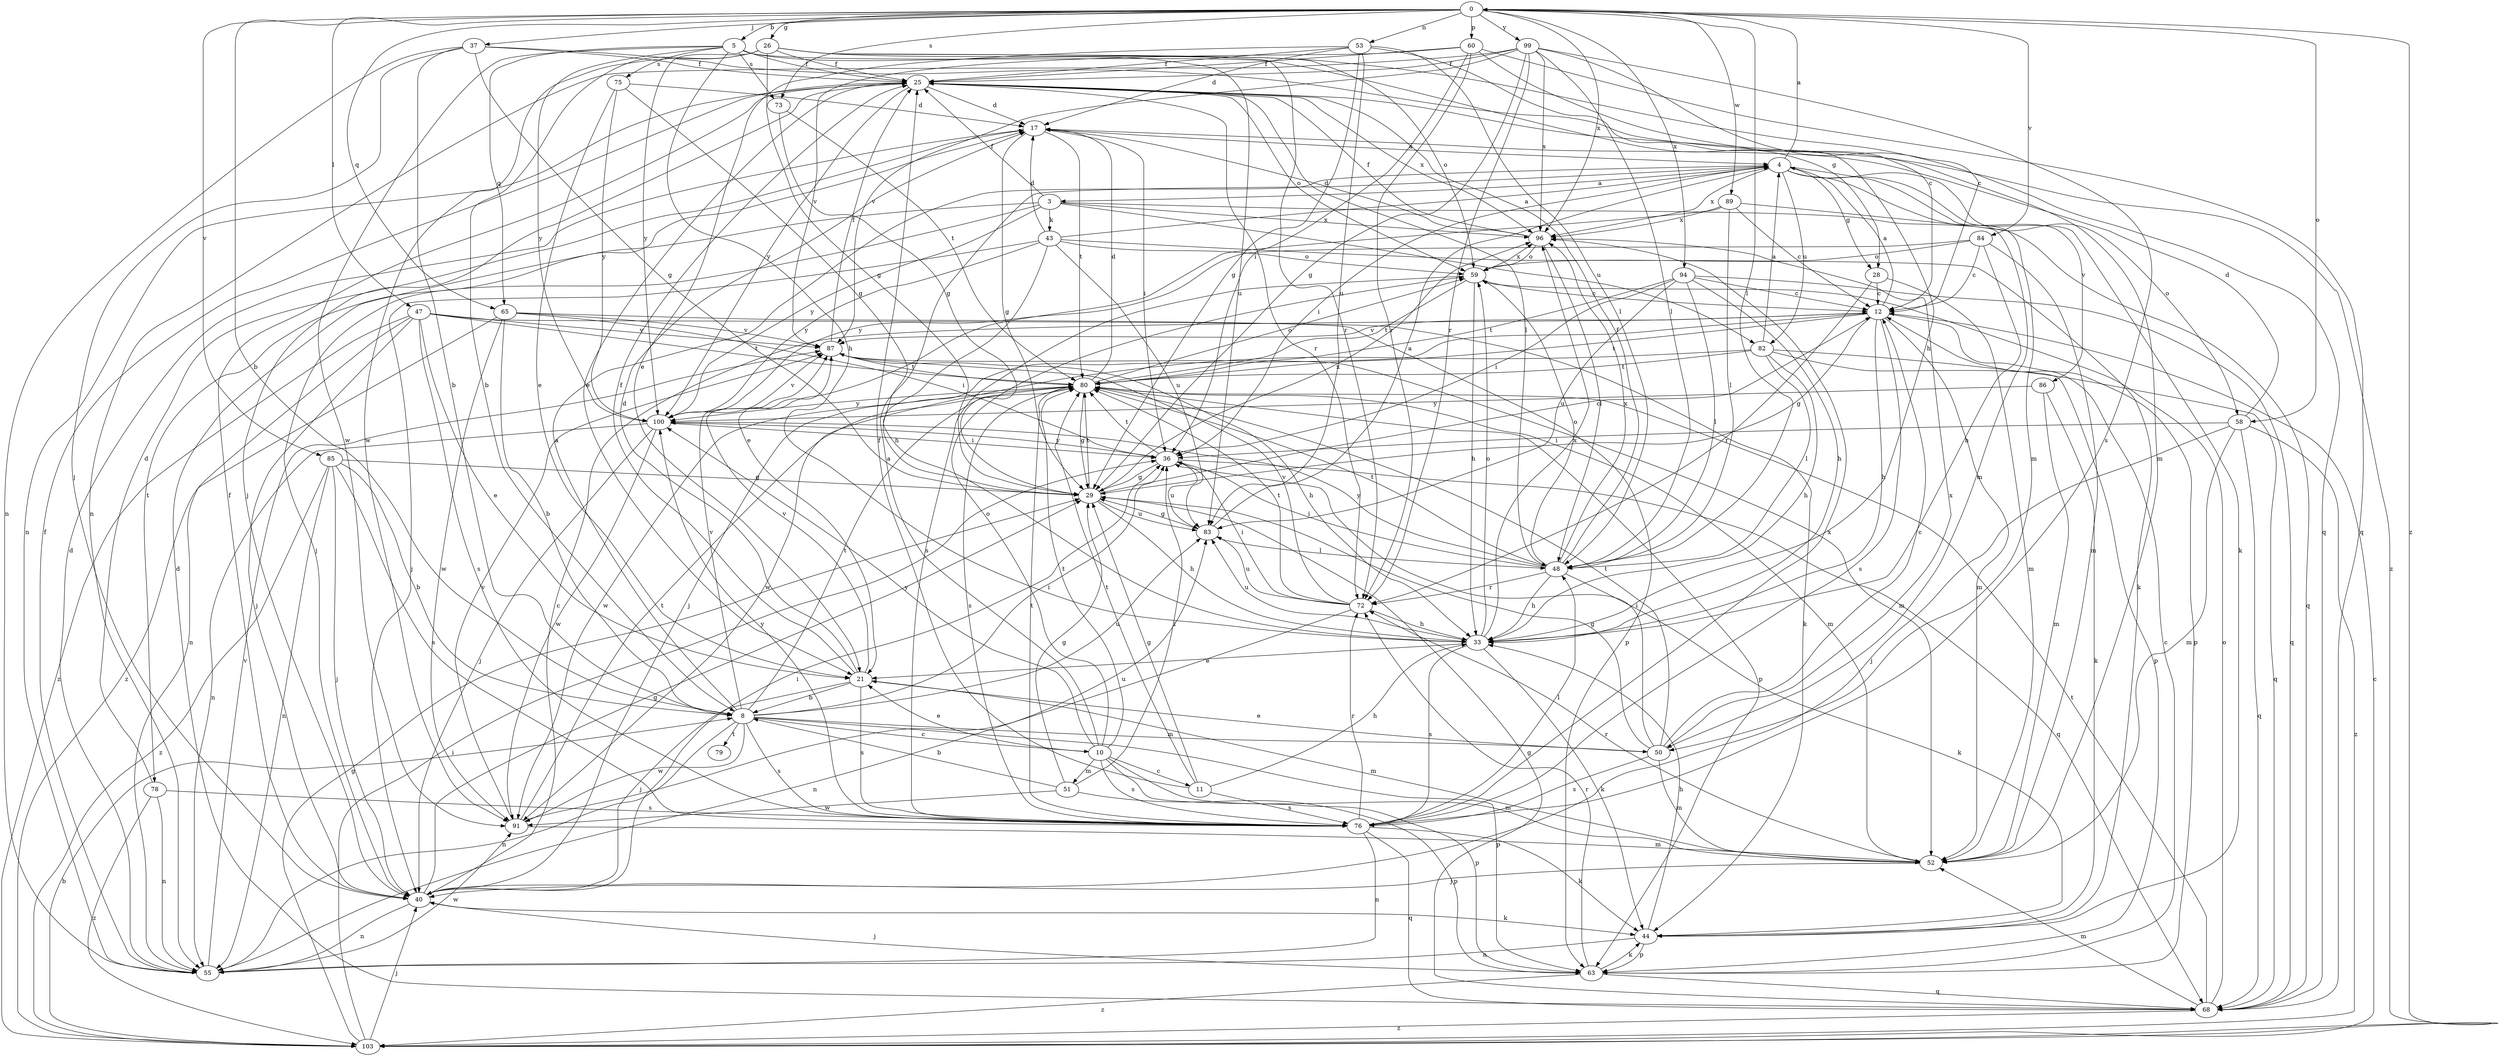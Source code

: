 strict digraph  {
0;
3;
4;
5;
8;
10;
11;
12;
17;
21;
25;
26;
28;
29;
33;
36;
37;
40;
43;
44;
47;
48;
50;
51;
52;
53;
55;
58;
59;
60;
63;
65;
68;
72;
73;
75;
76;
78;
79;
80;
82;
83;
84;
85;
86;
87;
89;
91;
94;
96;
99;
100;
103;
0 -> 5  [label=b];
0 -> 8  [label=b];
0 -> 26  [label=g];
0 -> 37  [label=j];
0 -> 47  [label=l];
0 -> 48  [label=l];
0 -> 53  [label=n];
0 -> 58  [label=o];
0 -> 60  [label=p];
0 -> 65  [label=q];
0 -> 73  [label=s];
0 -> 84  [label=v];
0 -> 85  [label=v];
0 -> 89  [label=w];
0 -> 94  [label=x];
0 -> 96  [label=x];
0 -> 99  [label=y];
0 -> 103  [label=z];
3 -> 25  [label=f];
3 -> 40  [label=j];
3 -> 43  [label=k];
3 -> 50  [label=m];
3 -> 78  [label=t];
3 -> 82  [label=u];
3 -> 96  [label=x];
3 -> 100  [label=y];
4 -> 0  [label=a];
4 -> 3  [label=a];
4 -> 28  [label=g];
4 -> 36  [label=i];
4 -> 44  [label=k];
4 -> 50  [label=m];
4 -> 58  [label=o];
4 -> 82  [label=u];
4 -> 86  [label=v];
4 -> 96  [label=x];
5 -> 25  [label=f];
5 -> 28  [label=g];
5 -> 33  [label=h];
5 -> 65  [label=q];
5 -> 73  [label=s];
5 -> 75  [label=s];
5 -> 83  [label=u];
5 -> 91  [label=w];
5 -> 100  [label=y];
8 -> 4  [label=a];
8 -> 10  [label=c];
8 -> 36  [label=i];
8 -> 50  [label=m];
8 -> 55  [label=n];
8 -> 63  [label=p];
8 -> 76  [label=s];
8 -> 79  [label=t];
8 -> 80  [label=t];
8 -> 83  [label=u];
8 -> 87  [label=v];
8 -> 91  [label=w];
10 -> 4  [label=a];
10 -> 11  [label=c];
10 -> 21  [label=e];
10 -> 51  [label=m];
10 -> 52  [label=m];
10 -> 59  [label=o];
10 -> 63  [label=p];
10 -> 76  [label=s];
10 -> 80  [label=t];
10 -> 100  [label=y];
11 -> 25  [label=f];
11 -> 29  [label=g];
11 -> 33  [label=h];
11 -> 76  [label=s];
11 -> 80  [label=t];
12 -> 4  [label=a];
12 -> 29  [label=g];
12 -> 33  [label=h];
12 -> 40  [label=j];
12 -> 52  [label=m];
12 -> 63  [label=p];
12 -> 76  [label=s];
12 -> 80  [label=t];
12 -> 87  [label=v];
17 -> 4  [label=a];
17 -> 29  [label=g];
17 -> 36  [label=i];
17 -> 80  [label=t];
21 -> 8  [label=b];
21 -> 17  [label=d];
21 -> 25  [label=f];
21 -> 40  [label=j];
21 -> 52  [label=m];
21 -> 76  [label=s];
21 -> 87  [label=v];
25 -> 17  [label=d];
25 -> 21  [label=e];
25 -> 40  [label=j];
25 -> 48  [label=l];
25 -> 55  [label=n];
25 -> 59  [label=o];
25 -> 72  [label=r];
25 -> 96  [label=x];
25 -> 100  [label=y];
25 -> 103  [label=z];
26 -> 8  [label=b];
26 -> 25  [label=f];
26 -> 29  [label=g];
26 -> 59  [label=o];
26 -> 68  [label=q];
26 -> 72  [label=r];
26 -> 91  [label=w];
26 -> 100  [label=y];
28 -> 12  [label=c];
28 -> 52  [label=m];
28 -> 72  [label=r];
29 -> 12  [label=c];
29 -> 33  [label=h];
29 -> 80  [label=t];
29 -> 83  [label=u];
29 -> 96  [label=x];
33 -> 21  [label=e];
33 -> 44  [label=k];
33 -> 59  [label=o];
33 -> 76  [label=s];
33 -> 83  [label=u];
33 -> 96  [label=x];
36 -> 29  [label=g];
36 -> 68  [label=q];
36 -> 80  [label=t];
36 -> 83  [label=u];
36 -> 100  [label=y];
37 -> 8  [label=b];
37 -> 25  [label=f];
37 -> 29  [label=g];
37 -> 40  [label=j];
37 -> 52  [label=m];
37 -> 55  [label=n];
40 -> 12  [label=c];
40 -> 25  [label=f];
40 -> 29  [label=g];
40 -> 36  [label=i];
40 -> 44  [label=k];
40 -> 55  [label=n];
43 -> 4  [label=a];
43 -> 17  [label=d];
43 -> 33  [label=h];
43 -> 40  [label=j];
43 -> 44  [label=k];
43 -> 59  [label=o];
43 -> 83  [label=u];
43 -> 100  [label=y];
44 -> 33  [label=h];
44 -> 55  [label=n];
44 -> 63  [label=p];
47 -> 21  [label=e];
47 -> 40  [label=j];
47 -> 44  [label=k];
47 -> 55  [label=n];
47 -> 76  [label=s];
47 -> 80  [label=t];
47 -> 87  [label=v];
47 -> 103  [label=z];
48 -> 25  [label=f];
48 -> 33  [label=h];
48 -> 36  [label=i];
48 -> 44  [label=k];
48 -> 59  [label=o];
48 -> 72  [label=r];
48 -> 80  [label=t];
48 -> 96  [label=x];
48 -> 100  [label=y];
50 -> 12  [label=c];
50 -> 21  [label=e];
50 -> 29  [label=g];
50 -> 36  [label=i];
50 -> 52  [label=m];
50 -> 76  [label=s];
50 -> 80  [label=t];
50 -> 96  [label=x];
51 -> 8  [label=b];
51 -> 29  [label=g];
51 -> 36  [label=i];
51 -> 63  [label=p];
51 -> 91  [label=w];
52 -> 40  [label=j];
52 -> 72  [label=r];
53 -> 17  [label=d];
53 -> 21  [label=e];
53 -> 25  [label=f];
53 -> 29  [label=g];
53 -> 33  [label=h];
53 -> 48  [label=l];
53 -> 83  [label=u];
55 -> 17  [label=d];
55 -> 25  [label=f];
55 -> 87  [label=v];
55 -> 91  [label=w];
58 -> 17  [label=d];
58 -> 36  [label=i];
58 -> 40  [label=j];
58 -> 52  [label=m];
58 -> 68  [label=q];
58 -> 103  [label=z];
59 -> 12  [label=c];
59 -> 33  [label=h];
59 -> 76  [label=s];
59 -> 80  [label=t];
59 -> 96  [label=x];
60 -> 12  [label=c];
60 -> 25  [label=f];
60 -> 36  [label=i];
60 -> 68  [label=q];
60 -> 72  [label=r];
60 -> 87  [label=v];
63 -> 12  [label=c];
63 -> 40  [label=j];
63 -> 44  [label=k];
63 -> 68  [label=q];
63 -> 72  [label=r];
63 -> 103  [label=z];
65 -> 8  [label=b];
65 -> 36  [label=i];
65 -> 63  [label=p];
65 -> 87  [label=v];
65 -> 91  [label=w];
65 -> 103  [label=z];
68 -> 17  [label=d];
68 -> 29  [label=g];
68 -> 52  [label=m];
68 -> 59  [label=o];
68 -> 80  [label=t];
68 -> 103  [label=z];
72 -> 33  [label=h];
72 -> 36  [label=i];
72 -> 55  [label=n];
72 -> 80  [label=t];
72 -> 83  [label=u];
72 -> 87  [label=v];
73 -> 29  [label=g];
73 -> 80  [label=t];
75 -> 17  [label=d];
75 -> 21  [label=e];
75 -> 29  [label=g];
75 -> 100  [label=y];
76 -> 44  [label=k];
76 -> 48  [label=l];
76 -> 55  [label=n];
76 -> 68  [label=q];
76 -> 72  [label=r];
76 -> 80  [label=t];
76 -> 96  [label=x];
76 -> 100  [label=y];
78 -> 17  [label=d];
78 -> 55  [label=n];
78 -> 76  [label=s];
78 -> 103  [label=z];
80 -> 17  [label=d];
80 -> 29  [label=g];
80 -> 52  [label=m];
80 -> 59  [label=o];
80 -> 63  [label=p];
80 -> 76  [label=s];
80 -> 91  [label=w];
80 -> 100  [label=y];
82 -> 4  [label=a];
82 -> 33  [label=h];
82 -> 48  [label=l];
82 -> 63  [label=p];
82 -> 68  [label=q];
82 -> 80  [label=t];
82 -> 91  [label=w];
83 -> 4  [label=a];
83 -> 29  [label=g];
83 -> 48  [label=l];
84 -> 12  [label=c];
84 -> 33  [label=h];
84 -> 52  [label=m];
84 -> 59  [label=o];
84 -> 100  [label=y];
85 -> 8  [label=b];
85 -> 29  [label=g];
85 -> 40  [label=j];
85 -> 55  [label=n];
85 -> 76  [label=s];
85 -> 103  [label=z];
86 -> 44  [label=k];
86 -> 52  [label=m];
86 -> 100  [label=y];
87 -> 25  [label=f];
87 -> 33  [label=h];
87 -> 52  [label=m];
87 -> 80  [label=t];
89 -> 12  [label=c];
89 -> 21  [label=e];
89 -> 48  [label=l];
89 -> 68  [label=q];
89 -> 96  [label=x];
91 -> 52  [label=m];
91 -> 80  [label=t];
91 -> 83  [label=u];
91 -> 87  [label=v];
94 -> 12  [label=c];
94 -> 33  [label=h];
94 -> 36  [label=i];
94 -> 48  [label=l];
94 -> 68  [label=q];
94 -> 80  [label=t];
94 -> 83  [label=u];
96 -> 17  [label=d];
96 -> 25  [label=f];
96 -> 48  [label=l];
96 -> 59  [label=o];
99 -> 12  [label=c];
99 -> 25  [label=f];
99 -> 29  [label=g];
99 -> 48  [label=l];
99 -> 55  [label=n];
99 -> 72  [label=r];
99 -> 76  [label=s];
99 -> 87  [label=v];
99 -> 96  [label=x];
100 -> 36  [label=i];
100 -> 40  [label=j];
100 -> 55  [label=n];
100 -> 87  [label=v];
100 -> 91  [label=w];
103 -> 8  [label=b];
103 -> 12  [label=c];
103 -> 29  [label=g];
103 -> 36  [label=i];
103 -> 40  [label=j];
}
